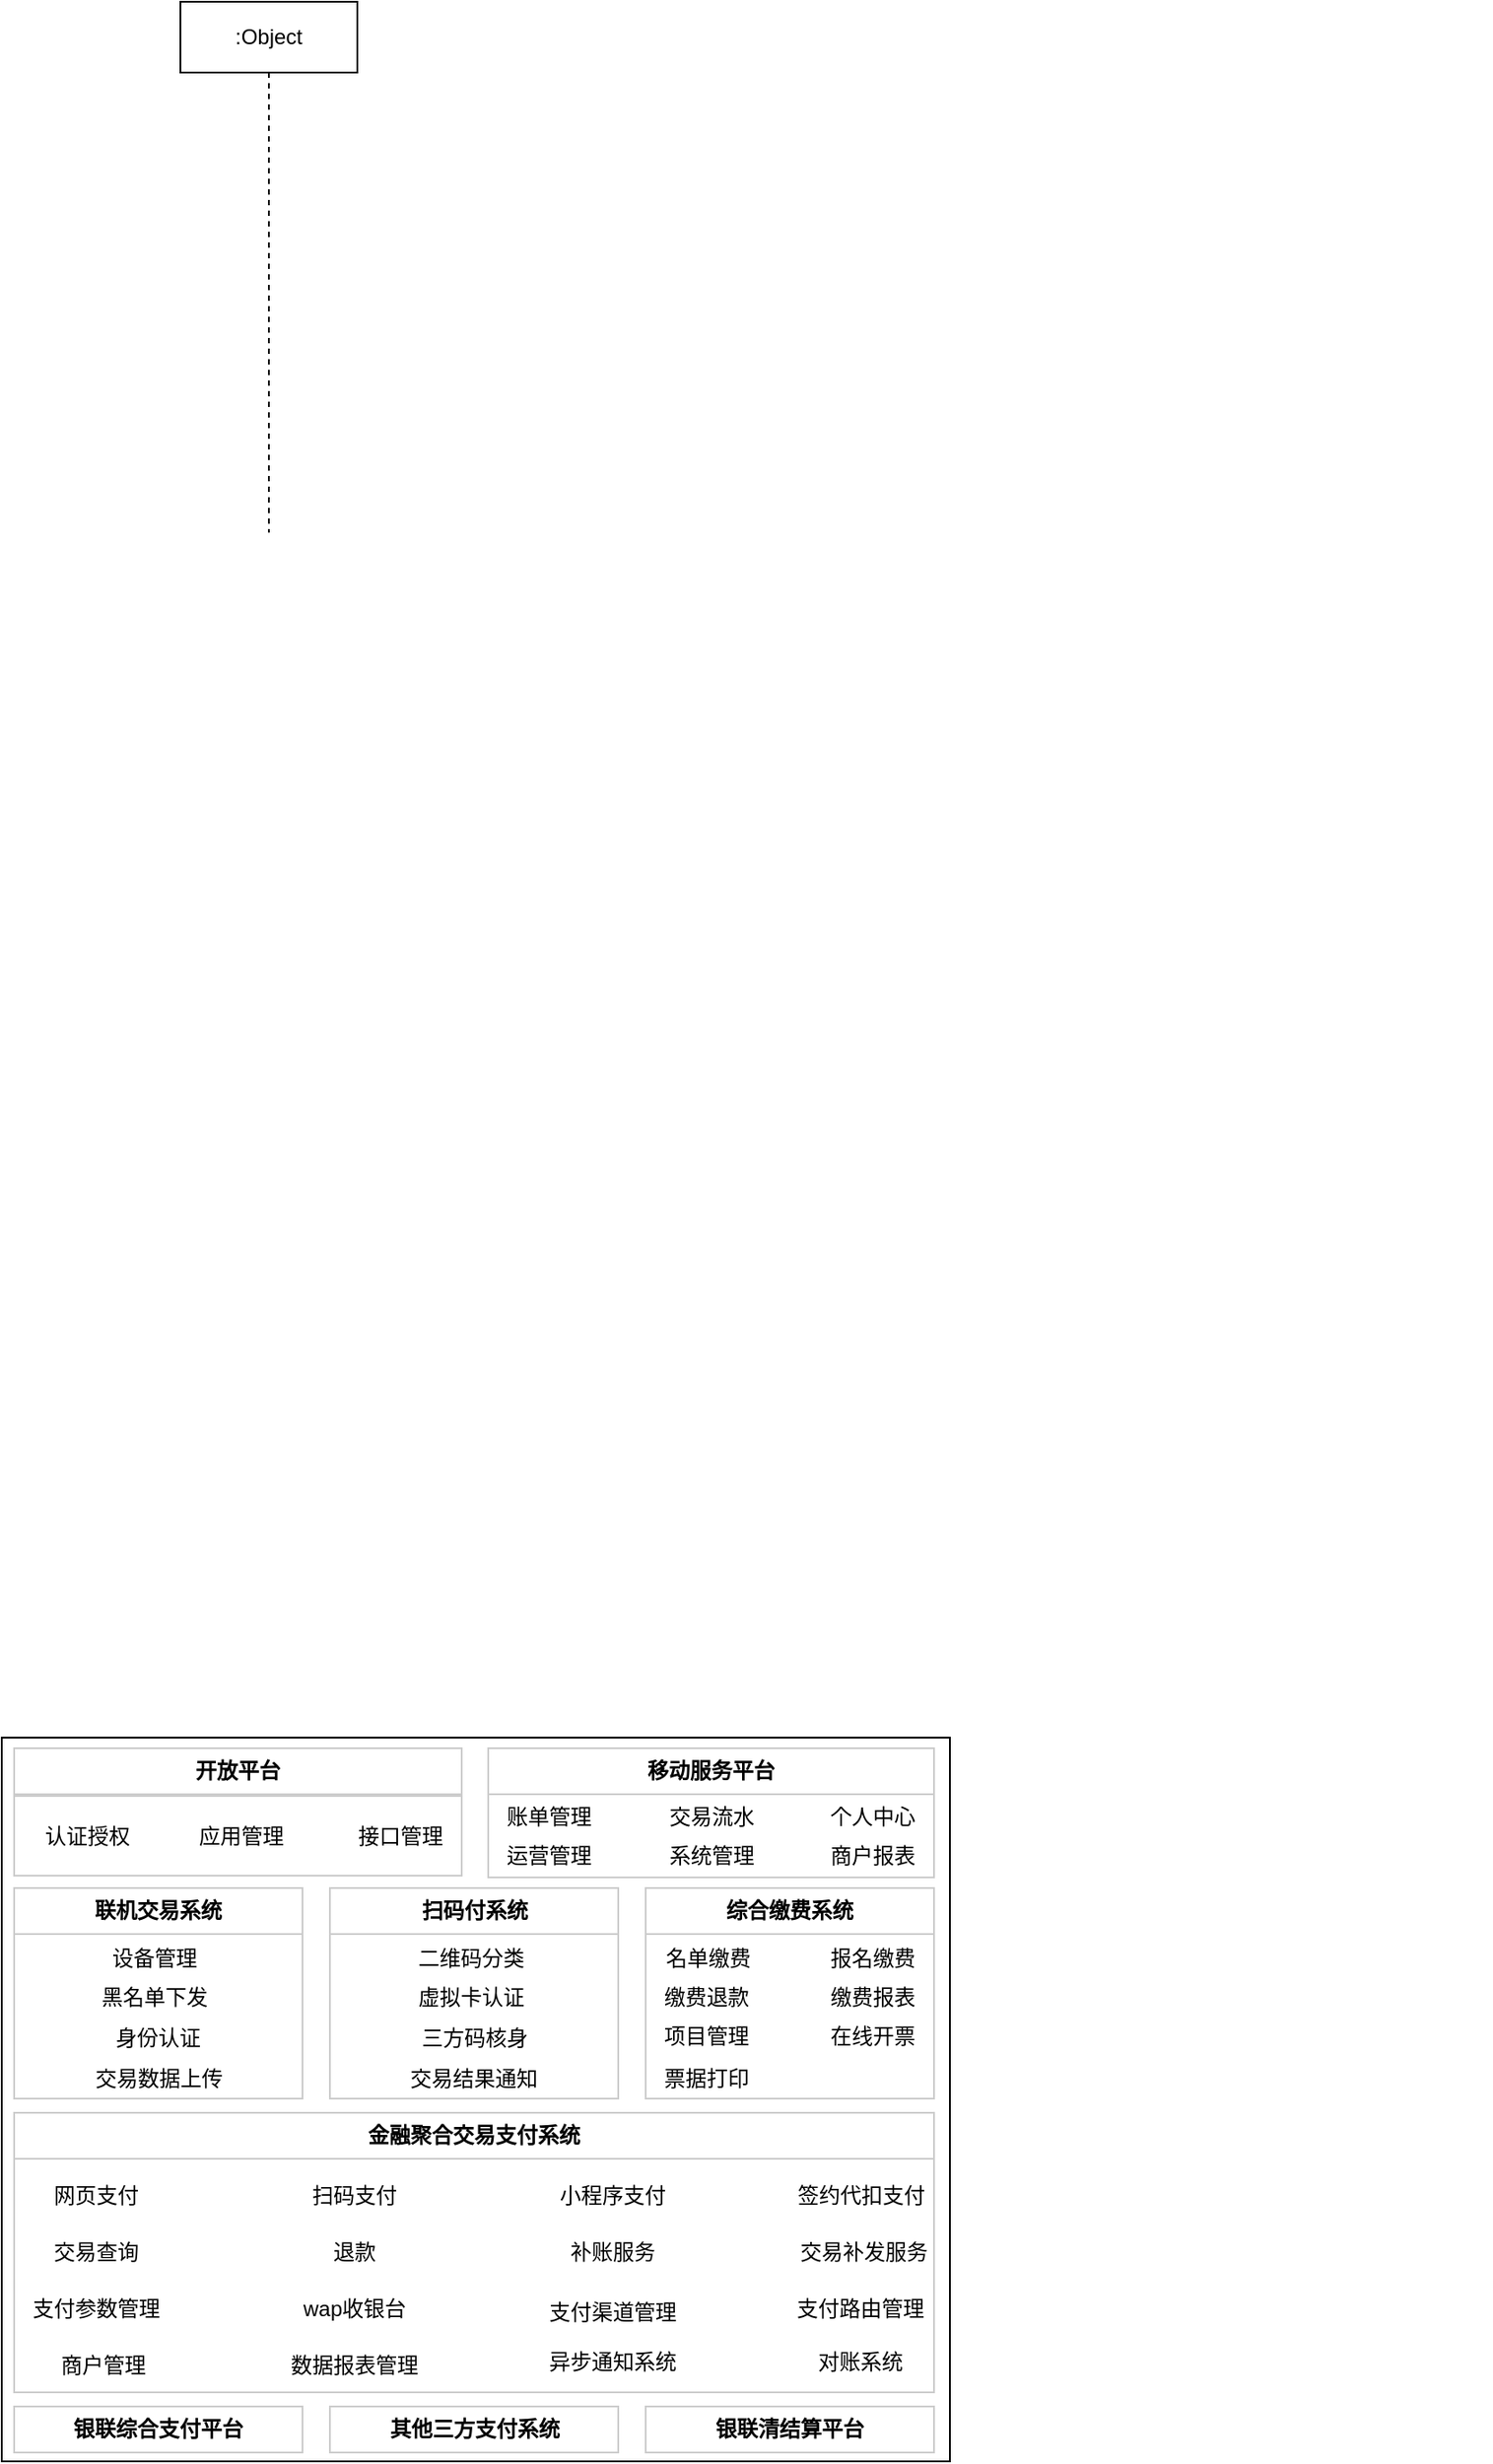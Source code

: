 <mxfile version="13.9.9" type="github">
  <diagram id="DybgV2dMm-oK95CopPqm" name="Page-1">
    <mxGraphModel dx="971" dy="1596" grid="0" gridSize="10" guides="1" tooltips="1" connect="1" arrows="1" fold="1" page="1" pageScale="1" pageWidth="827" pageHeight="1169" math="0" shadow="0">
      <root>
        <mxCell id="0" />
        <mxCell id="1" parent="0" />
        <mxCell id="xwB1ckmhTEfTMpIk9fc6-267" value="" style="rounded=0;whiteSpace=wrap;html=1;strokeColor=#000000;fillColor=none;" parent="1" vertex="1">
          <mxGeometry x="114" y="129" width="536" height="409" as="geometry" />
        </mxCell>
        <mxCell id="T4yJkQ8KHL0_IrTnyPtb-2" value="" style="rounded=0;whiteSpace=wrap;html=1;verticalAlign=top;strokeColor=#CCCCCC;" parent="1" vertex="1">
          <mxGeometry x="121" y="367" width="520" height="132" as="geometry" />
        </mxCell>
        <mxCell id="T4yJkQ8KHL0_IrTnyPtb-3" value="网页支付" style="text;html=1;strokeColor=none;fillColor=none;align=center;verticalAlign=middle;whiteSpace=wrap;rounded=0;" parent="1" vertex="1">
          <mxGeometry x="133" y="378" width="69" height="19" as="geometry" />
        </mxCell>
        <mxCell id="xwB1ckmhTEfTMpIk9fc6-2" value="扫码支付" style="text;html=1;strokeColor=none;fillColor=none;align=center;verticalAlign=middle;whiteSpace=wrap;rounded=0;" parent="1" vertex="1">
          <mxGeometry x="279" y="378" width="69" height="19" as="geometry" />
        </mxCell>
        <mxCell id="xwB1ckmhTEfTMpIk9fc6-3" value="小程序支付" style="text;html=1;strokeColor=none;fillColor=none;align=center;verticalAlign=middle;whiteSpace=wrap;rounded=0;" parent="1" vertex="1">
          <mxGeometry x="425" y="378" width="69" height="19" as="geometry" />
        </mxCell>
        <mxCell id="xwB1ckmhTEfTMpIk9fc6-6" value="wap收银台" style="text;html=1;strokeColor=none;fillColor=none;align=center;verticalAlign=middle;whiteSpace=wrap;rounded=0;" parent="1" vertex="1">
          <mxGeometry x="279" y="442" width="69" height="19" as="geometry" />
        </mxCell>
        <mxCell id="xwB1ckmhTEfTMpIk9fc6-7" value="支付渠道管理" style="text;html=1;strokeColor=none;fillColor=none;align=center;verticalAlign=middle;whiteSpace=wrap;rounded=0;" parent="1" vertex="1">
          <mxGeometry x="420" y="442" width="79" height="23" as="geometry" />
        </mxCell>
        <mxCell id="xwB1ckmhTEfTMpIk9fc6-8" value="对账系统" style="text;html=1;strokeColor=none;fillColor=none;align=center;verticalAlign=middle;whiteSpace=wrap;rounded=0;" parent="1" vertex="1">
          <mxGeometry x="559.5" y="472" width="79" height="19" as="geometry" />
        </mxCell>
        <mxCell id="xwB1ckmhTEfTMpIk9fc6-9" value="交易补发服务" style="text;html=1;strokeColor=none;fillColor=none;align=center;verticalAlign=middle;whiteSpace=wrap;rounded=0;" parent="1" vertex="1">
          <mxGeometry x="562" y="410" width="79" height="19" as="geometry" />
        </mxCell>
        <mxCell id="xwB1ckmhTEfTMpIk9fc6-10" value="商户管理" style="text;html=1;strokeColor=none;fillColor=none;align=center;verticalAlign=middle;whiteSpace=wrap;rounded=0;" parent="1" vertex="1">
          <mxGeometry x="131.5" y="474" width="79" height="19" as="geometry" />
        </mxCell>
        <mxCell id="xwB1ckmhTEfTMpIk9fc6-44" value="退款" style="text;html=1;strokeColor=none;fillColor=none;align=center;verticalAlign=middle;whiteSpace=wrap;rounded=0;" parent="1" vertex="1">
          <mxGeometry x="274" y="410" width="79" height="19" as="geometry" />
        </mxCell>
        <mxCell id="xwB1ckmhTEfTMpIk9fc6-97" style="edgeStyle=orthogonalEdgeStyle;rounded=0;orthogonalLoop=1;jettySize=auto;html=1;exitX=0.5;exitY=1;exitDx=0;exitDy=0;" parent="1" source="xwB1ckmhTEfTMpIk9fc6-2" target="xwB1ckmhTEfTMpIk9fc6-2" edge="1">
          <mxGeometry relative="1" as="geometry" />
        </mxCell>
        <mxCell id="xwB1ckmhTEfTMpIk9fc6-98" value="支付路由管理" style="text;html=1;strokeColor=none;fillColor=none;align=center;verticalAlign=middle;whiteSpace=wrap;rounded=0;" parent="1" vertex="1">
          <mxGeometry x="559.5" y="442" width="79" height="19" as="geometry" />
        </mxCell>
        <mxCell id="xwB1ckmhTEfTMpIk9fc6-111" value="交易查询" style="text;html=1;strokeColor=none;fillColor=none;align=center;verticalAlign=middle;whiteSpace=wrap;rounded=0;" parent="1" vertex="1">
          <mxGeometry x="128" y="410" width="79" height="19" as="geometry" />
        </mxCell>
        <mxCell id="xwB1ckmhTEfTMpIk9fc6-128" value="" style="rounded=0;whiteSpace=wrap;html=1;verticalAlign=top;strokeColor=#CCCCCC;" parent="1" vertex="1">
          <mxGeometry x="478" y="240" width="163" height="93" as="geometry" />
        </mxCell>
        <mxCell id="xwB1ckmhTEfTMpIk9fc6-129" value="在线开票" style="text;html=1;strokeColor=none;fillColor=none;align=center;verticalAlign=middle;whiteSpace=wrap;rounded=0;" parent="1" vertex="1">
          <mxGeometry x="572" y="288" width="69" height="19" as="geometry" />
        </mxCell>
        <mxCell id="xwB1ckmhTEfTMpIk9fc6-133" value="项目管理" style="text;html=1;strokeColor=none;fillColor=none;align=center;verticalAlign=middle;whiteSpace=wrap;rounded=0;" parent="1" vertex="1">
          <mxGeometry x="477.5" y="288" width="69" height="19" as="geometry" />
        </mxCell>
        <mxCell id="xwB1ckmhTEfTMpIk9fc6-135" value="缴费退款" style="text;html=1;strokeColor=none;fillColor=none;align=center;verticalAlign=middle;whiteSpace=wrap;rounded=0;" parent="1" vertex="1">
          <mxGeometry x="477.5" y="266" width="69" height="19" as="geometry" />
        </mxCell>
        <mxCell id="xwB1ckmhTEfTMpIk9fc6-137" value="名单缴费" style="text;html=1;strokeColor=none;fillColor=none;align=center;verticalAlign=middle;whiteSpace=wrap;rounded=0;" parent="1" vertex="1">
          <mxGeometry x="479" y="244" width="69" height="19" as="geometry" />
        </mxCell>
        <mxCell id="xwB1ckmhTEfTMpIk9fc6-140" value="票据打印" style="text;html=1;strokeColor=none;fillColor=none;align=center;verticalAlign=middle;whiteSpace=wrap;rounded=0;" parent="1" vertex="1">
          <mxGeometry x="477.5" y="312" width="69" height="19" as="geometry" />
        </mxCell>
        <mxCell id="xwB1ckmhTEfTMpIk9fc6-141" style="edgeStyle=orthogonalEdgeStyle;rounded=0;orthogonalLoop=1;jettySize=auto;html=1;exitX=0.5;exitY=1;exitDx=0;exitDy=0;" parent="1" edge="1">
          <mxGeometry relative="1" as="geometry">
            <mxPoint x="947.5" y="-164" as="sourcePoint" />
            <mxPoint x="947.5" y="-164" as="targetPoint" />
          </mxGeometry>
        </mxCell>
        <mxCell id="xwB1ckmhTEfTMpIk9fc6-142" value="缴费报表" style="text;html=1;strokeColor=none;fillColor=none;align=center;verticalAlign=middle;whiteSpace=wrap;rounded=0;" parent="1" vertex="1">
          <mxGeometry x="572" y="266" width="69" height="19" as="geometry" />
        </mxCell>
        <mxCell id="xwB1ckmhTEfTMpIk9fc6-161" value="数据报表管理" style="text;html=1;strokeColor=none;fillColor=none;align=center;verticalAlign=middle;whiteSpace=wrap;rounded=0;" parent="1" vertex="1">
          <mxGeometry x="274" y="474" width="79" height="19" as="geometry" />
        </mxCell>
        <mxCell id="xwB1ckmhTEfTMpIk9fc6-167" value="支付参数管理" style="text;html=1;strokeColor=none;fillColor=none;align=center;verticalAlign=middle;whiteSpace=wrap;rounded=0;" parent="1" vertex="1">
          <mxGeometry x="128" y="442" width="79" height="19" as="geometry" />
        </mxCell>
        <mxCell id="xwB1ckmhTEfTMpIk9fc6-178" value="综合缴费系统" style="rounded=0;whiteSpace=wrap;html=1;fontStyle=1;fillColor=none;strokeColor=#CCCCCC;" parent="1" vertex="1">
          <mxGeometry x="478" y="214" width="163" height="26" as="geometry" />
        </mxCell>
        <mxCell id="xwB1ckmhTEfTMpIk9fc6-181" value="报名缴费" style="text;html=1;strokeColor=none;fillColor=none;align=center;verticalAlign=middle;whiteSpace=wrap;rounded=0;" parent="1" vertex="1">
          <mxGeometry x="572" y="244" width="69" height="19" as="geometry" />
        </mxCell>
        <mxCell id="xwB1ckmhTEfTMpIk9fc6-188" value="" style="rounded=0;whiteSpace=wrap;html=1;verticalAlign=top;strokeColor=#CCCCCC;" parent="1" vertex="1">
          <mxGeometry x="299.5" y="240" width="163" height="93" as="geometry" />
        </mxCell>
        <mxCell id="xwB1ckmhTEfTMpIk9fc6-191" value="三方码核身" style="text;html=1;strokeColor=none;fillColor=none;align=center;verticalAlign=middle;whiteSpace=wrap;rounded=0;" parent="1" vertex="1">
          <mxGeometry x="346.5" y="289" width="69" height="19" as="geometry" />
        </mxCell>
        <mxCell id="xwB1ckmhTEfTMpIk9fc6-192" value="二维码分类" style="text;html=1;strokeColor=none;fillColor=none;align=center;verticalAlign=middle;whiteSpace=wrap;rounded=0;" parent="1" vertex="1">
          <mxGeometry x="344.5" y="244" width="69" height="19" as="geometry" />
        </mxCell>
        <mxCell id="xwB1ckmhTEfTMpIk9fc6-194" value="交易结果通知" style="text;html=1;strokeColor=none;fillColor=none;align=center;verticalAlign=middle;whiteSpace=wrap;rounded=0;" parent="1" vertex="1">
          <mxGeometry x="341" y="312" width="80" height="19" as="geometry" />
        </mxCell>
        <mxCell id="xwB1ckmhTEfTMpIk9fc6-195" value="扫码付系统" style="rounded=0;whiteSpace=wrap;html=1;fontStyle=1;fillColor=none;strokeColor=#CCCCCC;" parent="1" vertex="1">
          <mxGeometry x="299.5" y="214" width="163" height="26" as="geometry" />
        </mxCell>
        <mxCell id="xwB1ckmhTEfTMpIk9fc6-196" value="虚拟卡认证" style="text;html=1;strokeColor=none;fillColor=none;align=center;verticalAlign=middle;whiteSpace=wrap;rounded=0;" parent="1" vertex="1">
          <mxGeometry x="344.5" y="266" width="69" height="19" as="geometry" />
        </mxCell>
        <mxCell id="xwB1ckmhTEfTMpIk9fc6-200" value="" style="rounded=0;whiteSpace=wrap;html=1;verticalAlign=top;strokeColor=#CCCCCC;" parent="1" vertex="1">
          <mxGeometry x="121" y="240" width="163" height="93" as="geometry" />
        </mxCell>
        <mxCell id="xwB1ckmhTEfTMpIk9fc6-201" value="身份认证" style="text;html=1;strokeColor=none;fillColor=none;align=center;verticalAlign=middle;whiteSpace=wrap;rounded=0;" parent="1" vertex="1">
          <mxGeometry x="168" y="289" width="69" height="19" as="geometry" />
        </mxCell>
        <mxCell id="xwB1ckmhTEfTMpIk9fc6-202" value="设备管理" style="text;html=1;strokeColor=none;fillColor=none;align=center;verticalAlign=middle;whiteSpace=wrap;rounded=0;" parent="1" vertex="1">
          <mxGeometry x="166" y="244" width="69" height="19" as="geometry" />
        </mxCell>
        <mxCell id="xwB1ckmhTEfTMpIk9fc6-203" value="交易数据上传" style="text;html=1;strokeColor=none;fillColor=none;align=center;verticalAlign=middle;whiteSpace=wrap;rounded=0;" parent="1" vertex="1">
          <mxGeometry x="162.5" y="312" width="80" height="19" as="geometry" />
        </mxCell>
        <mxCell id="xwB1ckmhTEfTMpIk9fc6-204" value="联机交易系统" style="rounded=0;whiteSpace=wrap;html=1;fontStyle=1;fillColor=none;strokeColor=#CCCCCC;" parent="1" vertex="1">
          <mxGeometry x="121" y="214" width="163" height="26" as="geometry" />
        </mxCell>
        <mxCell id="xwB1ckmhTEfTMpIk9fc6-205" value="黑名单下发" style="text;html=1;strokeColor=none;fillColor=none;align=center;verticalAlign=middle;whiteSpace=wrap;rounded=0;" parent="1" vertex="1">
          <mxGeometry x="166" y="266" width="69" height="19" as="geometry" />
        </mxCell>
        <mxCell id="xwB1ckmhTEfTMpIk9fc6-220" value="金融聚合交易支付系统" style="rounded=0;whiteSpace=wrap;html=1;fontStyle=1;fillColor=none;strokeColor=#CCCCCC;" parent="1" vertex="1">
          <mxGeometry x="121" y="341" width="520" height="26" as="geometry" />
        </mxCell>
        <mxCell id="xwB1ckmhTEfTMpIk9fc6-221" value="签约代扣支付" style="text;html=1;strokeColor=none;fillColor=none;align=center;verticalAlign=middle;whiteSpace=wrap;rounded=0;" parent="1" vertex="1">
          <mxGeometry x="561" y="378" width="77.5" height="19" as="geometry" />
        </mxCell>
        <mxCell id="xwB1ckmhTEfTMpIk9fc6-227" style="edgeStyle=orthogonalEdgeStyle;rounded=0;orthogonalLoop=1;jettySize=auto;html=1;exitX=0.5;exitY=1;exitDx=0;exitDy=0;" parent="1" edge="1">
          <mxGeometry relative="1" as="geometry">
            <mxPoint x="167.5" y="429" as="sourcePoint" />
            <mxPoint x="167.5" y="429" as="targetPoint" />
          </mxGeometry>
        </mxCell>
        <mxCell id="xwB1ckmhTEfTMpIk9fc6-232" value="银联综合支付平台" style="rounded=0;whiteSpace=wrap;html=1;fontStyle=1;strokeColor=#CCCCCC;fillColor=none;" parent="1" vertex="1">
          <mxGeometry x="121" y="507" width="163" height="26" as="geometry" />
        </mxCell>
        <mxCell id="xwB1ckmhTEfTMpIk9fc6-238" value="其他三方支付系统" style="rounded=0;whiteSpace=wrap;html=1;fontStyle=1;strokeColor=#CCCCCC;fillColor=none;" parent="1" vertex="1">
          <mxGeometry x="299.5" y="507" width="163" height="26" as="geometry" />
        </mxCell>
        <mxCell id="xwB1ckmhTEfTMpIk9fc6-244" value="银联清结算平台" style="rounded=0;whiteSpace=wrap;html=1;fontStyle=1;strokeColor=#CCCCCC;fillColor=none;" parent="1" vertex="1">
          <mxGeometry x="478" y="507" width="163" height="26" as="geometry" />
        </mxCell>
        <mxCell id="xwB1ckmhTEfTMpIk9fc6-246" value="" style="rounded=0;whiteSpace=wrap;html=1;verticalAlign=top;strokeColor=#CCCCCC;" parent="1" vertex="1">
          <mxGeometry x="121" y="162" width="253" height="45" as="geometry" />
        </mxCell>
        <mxCell id="xwB1ckmhTEfTMpIk9fc6-247" value="" style="rounded=0;whiteSpace=wrap;html=1;verticalAlign=top;strokeColor=#CCCCCC;" parent="1" vertex="1">
          <mxGeometry x="389" y="161" width="252" height="47" as="geometry" />
        </mxCell>
        <mxCell id="xwB1ckmhTEfTMpIk9fc6-249" value="认证授权" style="text;html=1;strokeColor=none;fillColor=none;align=center;verticalAlign=middle;whiteSpace=wrap;rounded=0;" parent="1" vertex="1">
          <mxGeometry x="128" y="175" width="69" height="19" as="geometry" />
        </mxCell>
        <mxCell id="xwB1ckmhTEfTMpIk9fc6-250" value="应用管理" style="text;html=1;fillColor=none;align=center;verticalAlign=middle;whiteSpace=wrap;rounded=0;" parent="1" vertex="1">
          <mxGeometry x="215" y="175" width="69" height="19" as="geometry" />
        </mxCell>
        <mxCell id="xwB1ckmhTEfTMpIk9fc6-251" value="接口管理" style="text;html=1;strokeColor=none;fillColor=none;align=center;verticalAlign=middle;whiteSpace=wrap;rounded=0;" parent="1" vertex="1">
          <mxGeometry x="305" y="175" width="69" height="19" as="geometry" />
        </mxCell>
        <mxCell id="xwB1ckmhTEfTMpIk9fc6-252" value="商户报表" style="text;html=1;strokeColor=none;fillColor=none;align=center;verticalAlign=middle;whiteSpace=wrap;rounded=0;" parent="1" vertex="1">
          <mxGeometry x="572" y="186" width="69" height="19" as="geometry" />
        </mxCell>
        <mxCell id="xwB1ckmhTEfTMpIk9fc6-253" value="个人中心" style="text;html=1;strokeColor=none;fillColor=none;align=center;verticalAlign=middle;whiteSpace=wrap;rounded=0;" parent="1" vertex="1">
          <mxGeometry x="572" y="164" width="69" height="19" as="geometry" />
        </mxCell>
        <mxCell id="xwB1ckmhTEfTMpIk9fc6-254" value="系统管理" style="text;html=1;strokeColor=none;fillColor=none;align=center;verticalAlign=middle;whiteSpace=wrap;rounded=0;" parent="1" vertex="1">
          <mxGeometry x="480.5" y="186" width="69" height="19" as="geometry" />
        </mxCell>
        <mxCell id="xwB1ckmhTEfTMpIk9fc6-255" value="运营管理" style="text;html=1;strokeColor=none;fillColor=none;align=center;verticalAlign=middle;whiteSpace=wrap;rounded=0;" parent="1" vertex="1">
          <mxGeometry x="389" y="186" width="69" height="19" as="geometry" />
        </mxCell>
        <mxCell id="xwB1ckmhTEfTMpIk9fc6-256" value="交易流水" style="text;html=1;strokeColor=none;fillColor=none;align=center;verticalAlign=middle;whiteSpace=wrap;rounded=0;" parent="1" vertex="1">
          <mxGeometry x="480.5" y="164" width="69" height="19" as="geometry" />
        </mxCell>
        <mxCell id="xwB1ckmhTEfTMpIk9fc6-258" value="账单管理" style="text;html=1;strokeColor=none;fillColor=none;align=center;verticalAlign=middle;whiteSpace=wrap;rounded=0;" parent="1" vertex="1">
          <mxGeometry x="389" y="164" width="69" height="19" as="geometry" />
        </mxCell>
        <mxCell id="xwB1ckmhTEfTMpIk9fc6-259" value="开放平台" style="rounded=0;whiteSpace=wrap;html=1;fontStyle=1;fillColor=none;strokeColor=#CCCCCC;" parent="1" vertex="1">
          <mxGeometry x="121" y="135" width="253" height="26" as="geometry" />
        </mxCell>
        <mxCell id="xwB1ckmhTEfTMpIk9fc6-260" value="移动服务平台" style="rounded=0;whiteSpace=wrap;html=1;fontStyle=1;fillColor=none;strokeColor=#CCCCCC;" parent="1" vertex="1">
          <mxGeometry x="389" y="135" width="252" height="26" as="geometry" />
        </mxCell>
        <mxCell id="xwB1ckmhTEfTMpIk9fc6-265" value="补账服务" style="text;html=1;strokeColor=none;fillColor=none;align=center;verticalAlign=middle;whiteSpace=wrap;rounded=0;" parent="1" vertex="1">
          <mxGeometry x="420" y="410" width="79" height="19" as="geometry" />
        </mxCell>
        <mxCell id="xwB1ckmhTEfTMpIk9fc6-266" value="异步通知系统" style="text;html=1;strokeColor=none;fillColor=none;align=center;verticalAlign=middle;whiteSpace=wrap;rounded=0;" parent="1" vertex="1">
          <mxGeometry x="420" y="472" width="79" height="19" as="geometry" />
        </mxCell>
        <mxCell id="zKL8gyBiCPiRNHRH7Rql-1" value=":Object" style="shape=umlLifeline;perimeter=lifelinePerimeter;whiteSpace=wrap;html=1;container=1;collapsible=0;recursiveResize=0;outlineConnect=0;" vertex="1" parent="1">
          <mxGeometry x="215" y="-852" width="100" height="300" as="geometry" />
        </mxCell>
      </root>
    </mxGraphModel>
  </diagram>
</mxfile>
